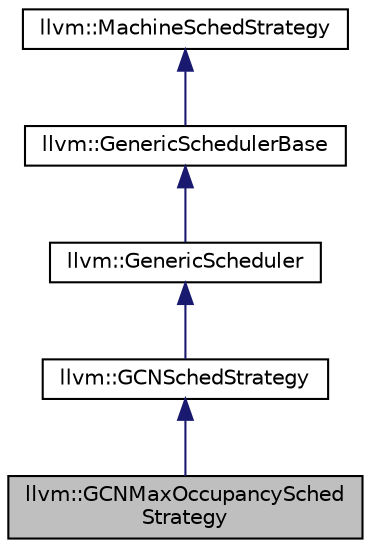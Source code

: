 digraph "llvm::GCNMaxOccupancySchedStrategy"
{
 // LATEX_PDF_SIZE
  bgcolor="transparent";
  edge [fontname="Helvetica",fontsize="10",labelfontname="Helvetica",labelfontsize="10"];
  node [fontname="Helvetica",fontsize="10",shape=record];
  Node1 [label="llvm::GCNMaxOccupancySched\lStrategy",height=0.2,width=0.4,color="black", fillcolor="grey75", style="filled", fontcolor="black",tooltip="The goal of this scheduling strategy is to maximize kernel occupancy (i.e."];
  Node2 -> Node1 [dir="back",color="midnightblue",fontsize="10",style="solid",fontname="Helvetica"];
  Node2 [label="llvm::GCNSchedStrategy",height=0.2,width=0.4,color="black",URL="$classllvm_1_1GCNSchedStrategy.html",tooltip="This is a minimal scheduler strategy."];
  Node3 -> Node2 [dir="back",color="midnightblue",fontsize="10",style="solid",fontname="Helvetica"];
  Node3 [label="llvm::GenericScheduler",height=0.2,width=0.4,color="black",URL="$classllvm_1_1GenericScheduler.html",tooltip="GenericScheduler shrinks the unscheduled zone using heuristics to balance the schedule."];
  Node4 -> Node3 [dir="back",color="midnightblue",fontsize="10",style="solid",fontname="Helvetica"];
  Node4 [label="llvm::GenericSchedulerBase",height=0.2,width=0.4,color="black",URL="$classllvm_1_1GenericSchedulerBase.html",tooltip="Base class for GenericScheduler."];
  Node5 -> Node4 [dir="back",color="midnightblue",fontsize="10",style="solid",fontname="Helvetica"];
  Node5 [label="llvm::MachineSchedStrategy",height=0.2,width=0.4,color="black",URL="$classllvm_1_1MachineSchedStrategy.html",tooltip="MachineSchedStrategy - Interface to the scheduling algorithm used by ScheduleDAGMI."];
}
